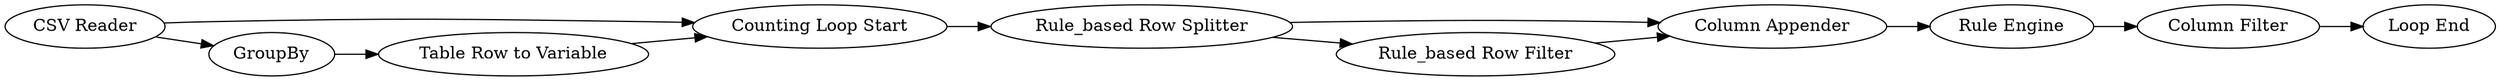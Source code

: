 digraph {
	13 -> 20
	8 -> 13
	1 -> 77
	81 -> 82
	8 -> 9
	82 -> 77
	1 -> 81
	17 -> 78
	77 -> 8
	9 -> 13
	20 -> 17
	13 [label="Column Appender"]
	20 [label="Rule Engine"]
	1 [label="CSV Reader"]
	82 [label="Table Row to Variable"]
	9 [label="Rule_based Row Filter"]
	77 [label="Counting Loop Start"]
	8 [label="Rule_based Row Splitter"]
	78 [label="Loop End"]
	17 [label="Column Filter"]
	81 [label=GroupBy]
	rankdir=LR
}

